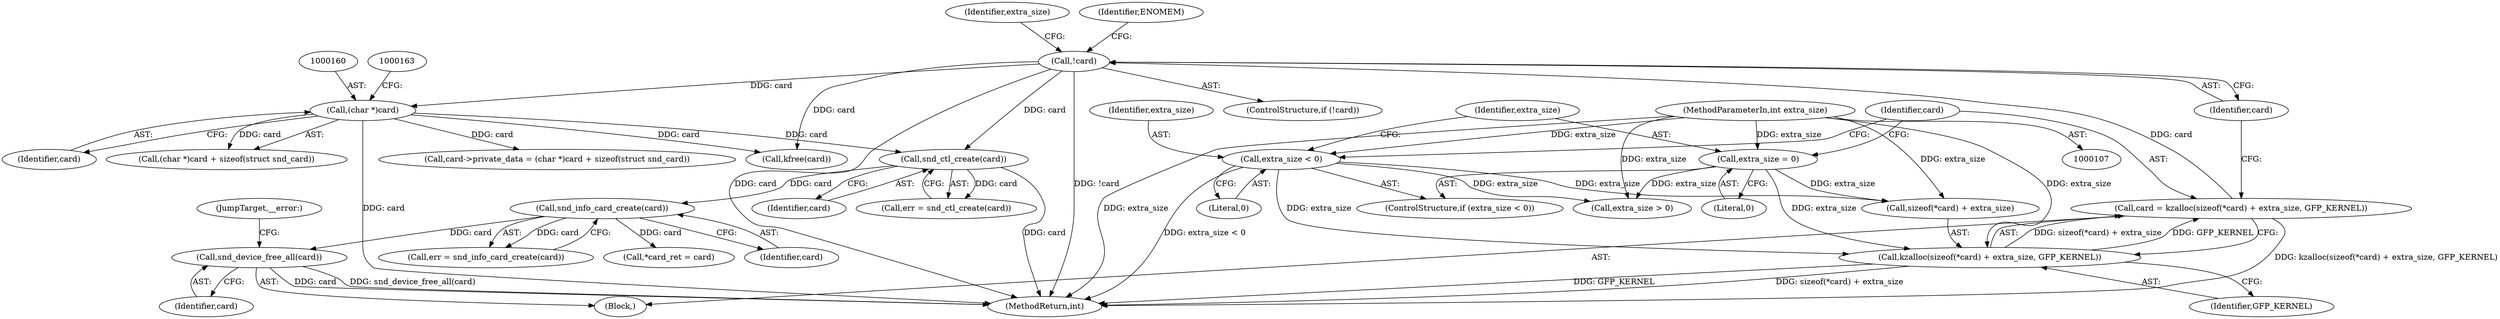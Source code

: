 digraph "0_linux_07f4d9d74a04aa7c72c5dae0ef97565f28f17b92_3@API" {
"1000408" [label="(Call,snd_device_free_all(card))"];
"1000390" [label="(Call,snd_info_card_create(card))"];
"1000377" [label="(Call,snd_ctl_create(card))"];
"1000145" [label="(Call,!card)"];
"1000135" [label="(Call,card = kzalloc(sizeof(*card) + extra_size, GFP_KERNEL))"];
"1000137" [label="(Call,kzalloc(sizeof(*card) + extra_size, GFP_KERNEL))"];
"1000129" [label="(Call,extra_size < 0)"];
"1000112" [label="(MethodParameterIn,int extra_size)"];
"1000132" [label="(Call,extra_size = 0)"];
"1000159" [label="(Call,(char *)card)"];
"1000133" [label="(Identifier,extra_size)"];
"1000418" [label="(MethodReturn,int)"];
"1000129" [label="(Call,extra_size < 0)"];
"1000154" [label="(Call,card->private_data = (char *)card + sizeof(struct snd_card))"];
"1000159" [label="(Call,(char *)card)"];
"1000161" [label="(Identifier,card)"];
"1000136" [label="(Identifier,card)"];
"1000128" [label="(ControlStructure,if (extra_size < 0))"];
"1000390" [label="(Call,snd_info_card_create(card))"];
"1000112" [label="(MethodParameterIn,int extra_size)"];
"1000408" [label="(Call,snd_device_free_all(card))"];
"1000138" [label="(Call,sizeof(*card) + extra_size)"];
"1000145" [label="(Call,!card)"];
"1000378" [label="(Identifier,card)"];
"1000130" [label="(Identifier,extra_size)"];
"1000144" [label="(ControlStructure,if (!card))"];
"1000151" [label="(Call,extra_size > 0)"];
"1000152" [label="(Identifier,extra_size)"];
"1000146" [label="(Identifier,card)"];
"1000409" [label="(Identifier,card)"];
"1000114" [label="(Block,)"];
"1000135" [label="(Call,card = kzalloc(sizeof(*card) + extra_size, GFP_KERNEL))"];
"1000132" [label="(Call,extra_size = 0)"];
"1000149" [label="(Identifier,ENOMEM)"];
"1000158" [label="(Call,(char *)card + sizeof(struct snd_card))"];
"1000131" [label="(Literal,0)"];
"1000391" [label="(Identifier,card)"];
"1000410" [label="(JumpTarget,__error:)"];
"1000377" [label="(Call,snd_ctl_create(card))"];
"1000375" [label="(Call,err = snd_ctl_create(card))"];
"1000388" [label="(Call,err = snd_info_card_create(card))"];
"1000134" [label="(Literal,0)"];
"1000137" [label="(Call,kzalloc(sizeof(*card) + extra_size, GFP_KERNEL))"];
"1000401" [label="(Call,*card_ret = card)"];
"1000248" [label="(Call,kfree(card))"];
"1000143" [label="(Identifier,GFP_KERNEL)"];
"1000408" -> "1000114"  [label="AST: "];
"1000408" -> "1000409"  [label="CFG: "];
"1000409" -> "1000408"  [label="AST: "];
"1000410" -> "1000408"  [label="CFG: "];
"1000408" -> "1000418"  [label="DDG: card"];
"1000408" -> "1000418"  [label="DDG: snd_device_free_all(card)"];
"1000390" -> "1000408"  [label="DDG: card"];
"1000390" -> "1000388"  [label="AST: "];
"1000390" -> "1000391"  [label="CFG: "];
"1000391" -> "1000390"  [label="AST: "];
"1000388" -> "1000390"  [label="CFG: "];
"1000390" -> "1000388"  [label="DDG: card"];
"1000377" -> "1000390"  [label="DDG: card"];
"1000390" -> "1000401"  [label="DDG: card"];
"1000377" -> "1000375"  [label="AST: "];
"1000377" -> "1000378"  [label="CFG: "];
"1000378" -> "1000377"  [label="AST: "];
"1000375" -> "1000377"  [label="CFG: "];
"1000377" -> "1000418"  [label="DDG: card"];
"1000377" -> "1000375"  [label="DDG: card"];
"1000145" -> "1000377"  [label="DDG: card"];
"1000159" -> "1000377"  [label="DDG: card"];
"1000145" -> "1000144"  [label="AST: "];
"1000145" -> "1000146"  [label="CFG: "];
"1000146" -> "1000145"  [label="AST: "];
"1000149" -> "1000145"  [label="CFG: "];
"1000152" -> "1000145"  [label="CFG: "];
"1000145" -> "1000418"  [label="DDG: !card"];
"1000145" -> "1000418"  [label="DDG: card"];
"1000135" -> "1000145"  [label="DDG: card"];
"1000145" -> "1000159"  [label="DDG: card"];
"1000145" -> "1000248"  [label="DDG: card"];
"1000135" -> "1000114"  [label="AST: "];
"1000135" -> "1000137"  [label="CFG: "];
"1000136" -> "1000135"  [label="AST: "];
"1000137" -> "1000135"  [label="AST: "];
"1000146" -> "1000135"  [label="CFG: "];
"1000135" -> "1000418"  [label="DDG: kzalloc(sizeof(*card) + extra_size, GFP_KERNEL)"];
"1000137" -> "1000135"  [label="DDG: sizeof(*card) + extra_size"];
"1000137" -> "1000135"  [label="DDG: GFP_KERNEL"];
"1000137" -> "1000143"  [label="CFG: "];
"1000138" -> "1000137"  [label="AST: "];
"1000143" -> "1000137"  [label="AST: "];
"1000137" -> "1000418"  [label="DDG: GFP_KERNEL"];
"1000137" -> "1000418"  [label="DDG: sizeof(*card) + extra_size"];
"1000129" -> "1000137"  [label="DDG: extra_size"];
"1000132" -> "1000137"  [label="DDG: extra_size"];
"1000112" -> "1000137"  [label="DDG: extra_size"];
"1000129" -> "1000128"  [label="AST: "];
"1000129" -> "1000131"  [label="CFG: "];
"1000130" -> "1000129"  [label="AST: "];
"1000131" -> "1000129"  [label="AST: "];
"1000133" -> "1000129"  [label="CFG: "];
"1000136" -> "1000129"  [label="CFG: "];
"1000129" -> "1000418"  [label="DDG: extra_size < 0"];
"1000112" -> "1000129"  [label="DDG: extra_size"];
"1000129" -> "1000138"  [label="DDG: extra_size"];
"1000129" -> "1000151"  [label="DDG: extra_size"];
"1000112" -> "1000107"  [label="AST: "];
"1000112" -> "1000418"  [label="DDG: extra_size"];
"1000112" -> "1000132"  [label="DDG: extra_size"];
"1000112" -> "1000138"  [label="DDG: extra_size"];
"1000112" -> "1000151"  [label="DDG: extra_size"];
"1000132" -> "1000128"  [label="AST: "];
"1000132" -> "1000134"  [label="CFG: "];
"1000133" -> "1000132"  [label="AST: "];
"1000134" -> "1000132"  [label="AST: "];
"1000136" -> "1000132"  [label="CFG: "];
"1000132" -> "1000138"  [label="DDG: extra_size"];
"1000132" -> "1000151"  [label="DDG: extra_size"];
"1000159" -> "1000158"  [label="AST: "];
"1000159" -> "1000161"  [label="CFG: "];
"1000160" -> "1000159"  [label="AST: "];
"1000161" -> "1000159"  [label="AST: "];
"1000163" -> "1000159"  [label="CFG: "];
"1000159" -> "1000418"  [label="DDG: card"];
"1000159" -> "1000154"  [label="DDG: card"];
"1000159" -> "1000158"  [label="DDG: card"];
"1000159" -> "1000248"  [label="DDG: card"];
}
